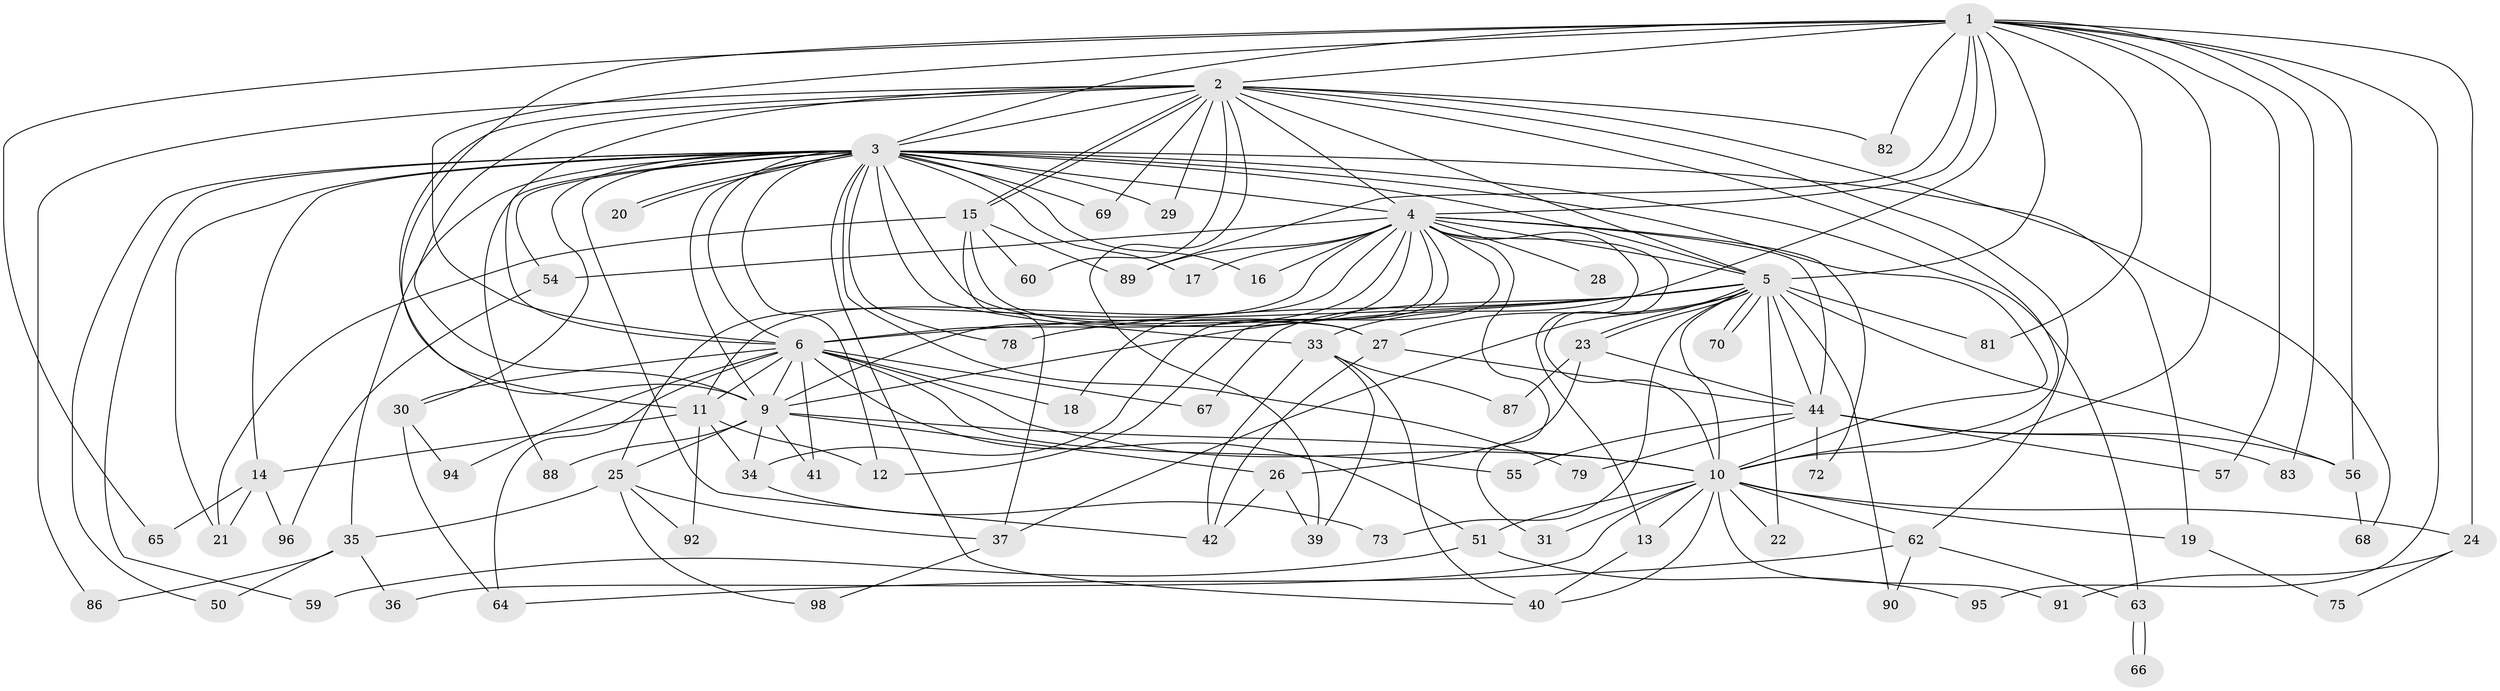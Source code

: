 // original degree distribution, {21: 0.01, 19: 0.02, 28: 0.01, 11: 0.01, 23: 0.01, 18: 0.01, 15: 0.02, 24: 0.01, 7: 0.04, 3: 0.13, 5: 0.08, 2: 0.55, 4: 0.1}
// Generated by graph-tools (version 1.1) at 2025/38/02/21/25 10:38:53]
// undirected, 75 vertices, 177 edges
graph export_dot {
graph [start="1"]
  node [color=gray90,style=filled];
  1 [super="+99"];
  2 [super="+53"];
  3 [super="+7"];
  4 [super="+8"];
  5 [super="+71"];
  6 [super="+43"];
  9 [super="+32"];
  10 [super="+47"];
  11 [super="+76"];
  12 [super="+93"];
  13;
  14;
  15 [super="+46"];
  16;
  17;
  18;
  19;
  20;
  21 [super="+52"];
  22;
  23;
  24 [super="+38"];
  25 [super="+84"];
  26 [super="+85"];
  27 [super="+77"];
  28;
  29;
  30;
  31;
  33 [super="+58"];
  34 [super="+45"];
  35 [super="+49"];
  36;
  37;
  39;
  40 [super="+61"];
  41;
  42 [super="+74"];
  44 [super="+48"];
  50;
  51;
  54;
  55;
  56 [super="+97"];
  57;
  59;
  60;
  62;
  63 [super="+80"];
  64 [super="+100"];
  65;
  66;
  67;
  68;
  69;
  70;
  72;
  73;
  75;
  78;
  79;
  81;
  82;
  83;
  86;
  87;
  88;
  89;
  90;
  91;
  92;
  94;
  95;
  96;
  98;
  1 -- 2 [weight=2];
  1 -- 3 [weight=2];
  1 -- 4 [weight=2];
  1 -- 5;
  1 -- 6;
  1 -- 9;
  1 -- 10;
  1 -- 24 [weight=2];
  1 -- 33;
  1 -- 56;
  1 -- 57;
  1 -- 65;
  1 -- 81;
  1 -- 82;
  1 -- 83;
  1 -- 95;
  1 -- 89;
  2 -- 3 [weight=2];
  2 -- 4 [weight=2];
  2 -- 5;
  2 -- 6;
  2 -- 9;
  2 -- 10;
  2 -- 15;
  2 -- 15;
  2 -- 29;
  2 -- 39;
  2 -- 60;
  2 -- 62;
  2 -- 69;
  2 -- 86;
  2 -- 11;
  2 -- 68;
  2 -- 82;
  3 -- 4 [weight=4];
  3 -- 5 [weight=2];
  3 -- 6 [weight=2];
  3 -- 9 [weight=2];
  3 -- 10 [weight=2];
  3 -- 14;
  3 -- 16;
  3 -- 19;
  3 -- 20;
  3 -- 20;
  3 -- 21;
  3 -- 33;
  3 -- 35 [weight=2];
  3 -- 42;
  3 -- 59;
  3 -- 63 [weight=2];
  3 -- 69;
  3 -- 78;
  3 -- 79;
  3 -- 88;
  3 -- 12;
  3 -- 17;
  3 -- 50;
  3 -- 54;
  3 -- 29;
  3 -- 30;
  3 -- 40;
  3 -- 27;
  4 -- 5 [weight=2];
  4 -- 6 [weight=2];
  4 -- 9 [weight=3];
  4 -- 10 [weight=2];
  4 -- 13;
  4 -- 25 [weight=2];
  4 -- 72;
  4 -- 11;
  4 -- 16;
  4 -- 17;
  4 -- 18;
  4 -- 89;
  4 -- 28;
  4 -- 31;
  4 -- 34;
  4 -- 44;
  4 -- 54;
  4 -- 12;
  5 -- 6;
  5 -- 9;
  5 -- 10;
  5 -- 22;
  5 -- 23;
  5 -- 23;
  5 -- 27;
  5 -- 37;
  5 -- 67;
  5 -- 70;
  5 -- 70;
  5 -- 73;
  5 -- 78;
  5 -- 81;
  5 -- 90;
  5 -- 56;
  5 -- 44;
  6 -- 9 [weight=2];
  6 -- 10;
  6 -- 11;
  6 -- 18;
  6 -- 30;
  6 -- 41;
  6 -- 51;
  6 -- 55;
  6 -- 67;
  6 -- 64;
  6 -- 94;
  9 -- 10;
  9 -- 25;
  9 -- 26;
  9 -- 41;
  9 -- 88;
  9 -- 34;
  10 -- 13;
  10 -- 19;
  10 -- 22;
  10 -- 24;
  10 -- 31;
  10 -- 36;
  10 -- 51;
  10 -- 62;
  10 -- 91;
  10 -- 40;
  11 -- 12;
  11 -- 14;
  11 -- 34;
  11 -- 92;
  13 -- 40;
  14 -- 65;
  14 -- 96;
  14 -- 21;
  15 -- 21;
  15 -- 27;
  15 -- 60;
  15 -- 89;
  15 -- 37;
  19 -- 75;
  23 -- 26;
  23 -- 44;
  23 -- 87;
  24 -- 91;
  24 -- 75;
  25 -- 35;
  25 -- 37;
  25 -- 92;
  25 -- 98;
  26 -- 42;
  26 -- 39;
  27 -- 42;
  27 -- 44;
  30 -- 64;
  30 -- 94;
  33 -- 39;
  33 -- 40;
  33 -- 42;
  33 -- 87;
  34 -- 73;
  35 -- 36;
  35 -- 86;
  35 -- 50;
  37 -- 98;
  44 -- 56;
  44 -- 57;
  44 -- 72;
  44 -- 83;
  44 -- 55;
  44 -- 79;
  51 -- 59;
  51 -- 95;
  54 -- 96;
  56 -- 68;
  62 -- 63;
  62 -- 64;
  62 -- 90;
  63 -- 66;
  63 -- 66;
}
